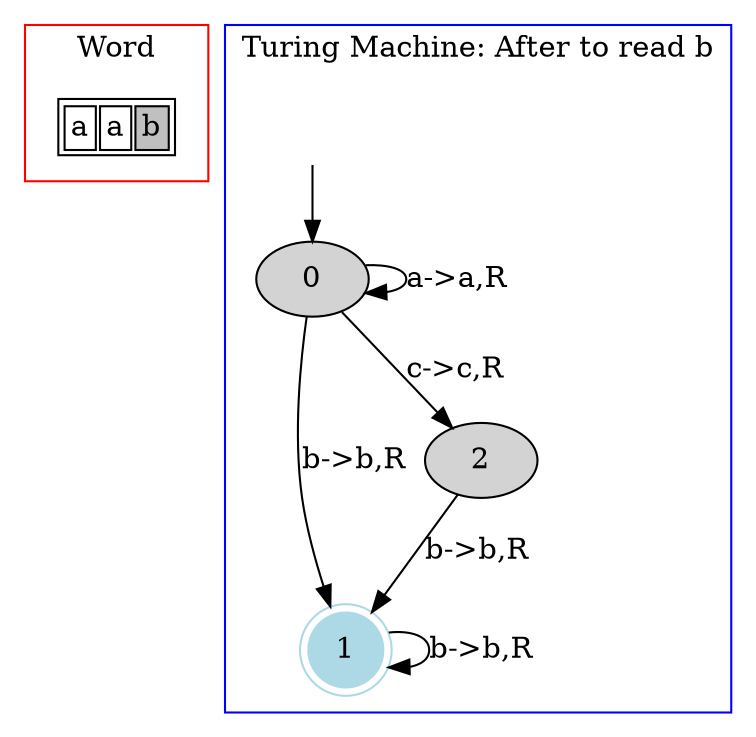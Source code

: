 digraph G {
	subgraph cluster_0 {
		node [shape=plaintext];

struct1 [label=<<TABLE>
<TR>
<TD><FONT>a</FONT></TD>
<TD><FONT>a</FONT></TD>
<TD BGCOLOR="gray"><FONT>b</FONT></TD>
</TR>
</TABLE>>];
label = "Word";
color=red;
}
	subgraph cluster_1 {
		node [style=filled];
		label = "Turing Machine: After to read b"
		color=blue;

		0;
		1 [shape="doublecircle",color="lightblue"];
		2;
		0->0[label="a->a,R"];
		0->1[label="b->b,R"];
		0->2[label="c->c,R"];
		1->1[label="b->b,R"];
		2->1[label="b->b,R"];
x [color=white, label=""];		x->0	}

}